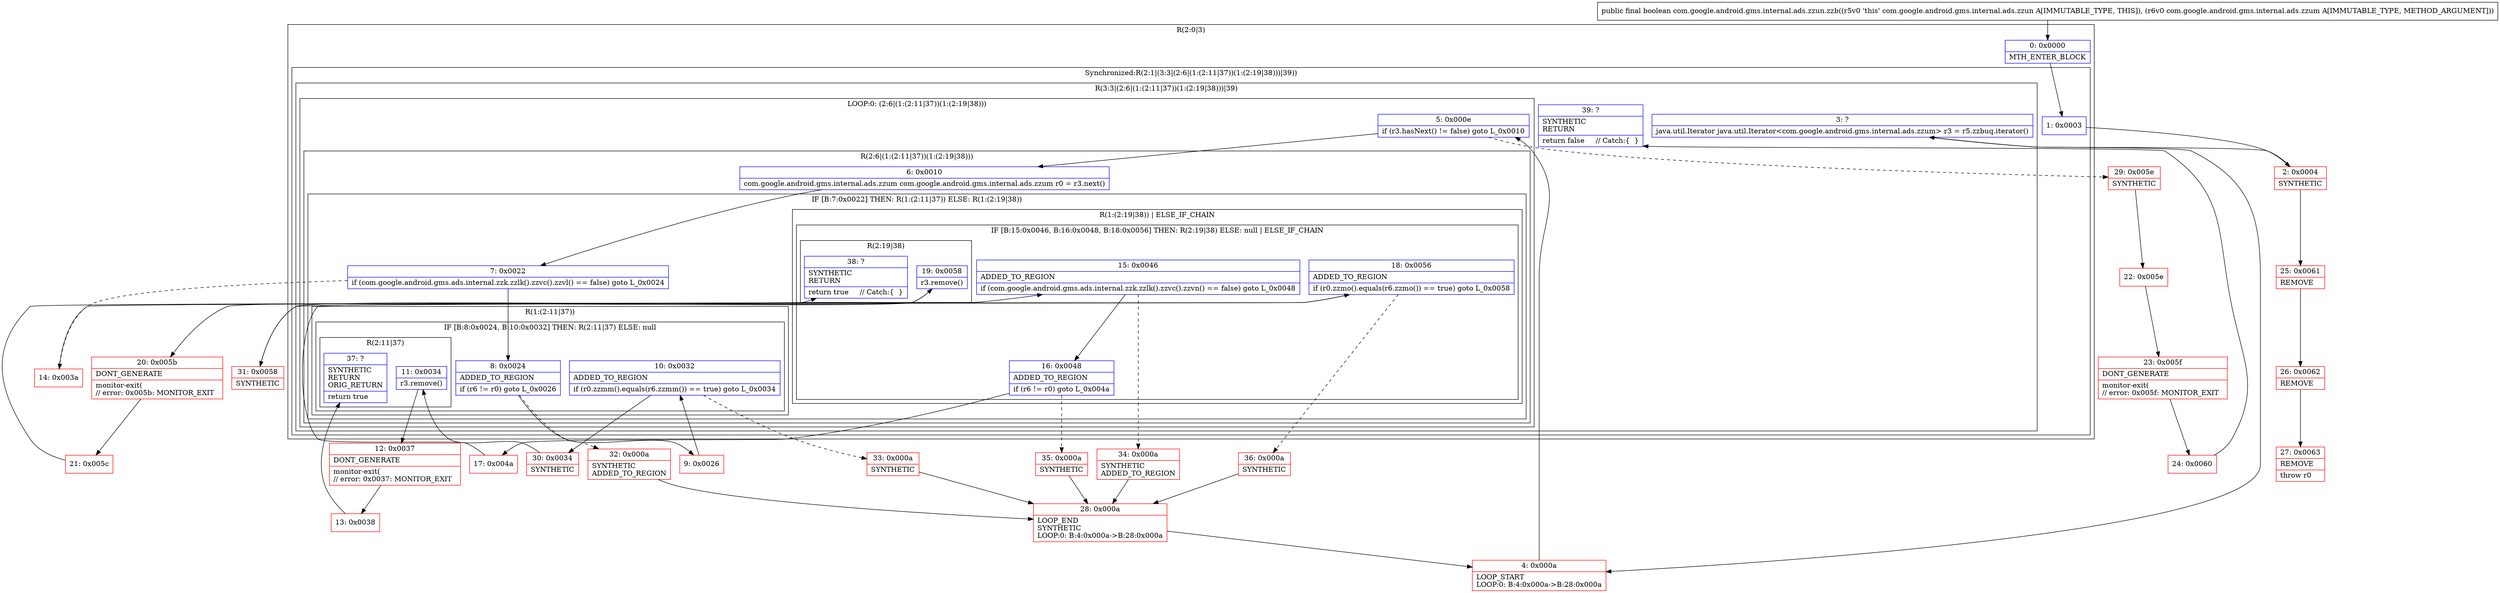 digraph "CFG forcom.google.android.gms.internal.ads.zzun.zzb(Lcom\/google\/android\/gms\/internal\/ads\/zzum;)Z" {
subgraph cluster_Region_640822386 {
label = "R(2:0|3)";
node [shape=record,color=blue];
Node_0 [shape=record,label="{0\:\ 0x0000|MTH_ENTER_BLOCK\l}"];
subgraph cluster_SynchronizedRegion_334748987 {
label = "Synchronized:R(2:1|(3:3|(2:6|(1:(2:11|37))(1:(2:19|38)))|39))";
node [shape=record,color=blue];
Node_1 [shape=record,label="{1\:\ 0x0003}"];
subgraph cluster_Region_936217365 {
label = "R(3:3|(2:6|(1:(2:11|37))(1:(2:19|38)))|39)";
node [shape=record,color=blue];
Node_3 [shape=record,label="{3\:\ ?|java.util.Iterator java.util.Iterator\<com.google.android.gms.internal.ads.zzum\> r3 = r5.zzbuq.iterator()\l}"];
subgraph cluster_LoopRegion_1807517188 {
label = "LOOP:0: (2:6|(1:(2:11|37))(1:(2:19|38)))";
node [shape=record,color=blue];
Node_5 [shape=record,label="{5\:\ 0x000e|if (r3.hasNext() != false) goto L_0x0010\l}"];
subgraph cluster_Region_741887191 {
label = "R(2:6|(1:(2:11|37))(1:(2:19|38)))";
node [shape=record,color=blue];
Node_6 [shape=record,label="{6\:\ 0x0010|com.google.android.gms.internal.ads.zzum com.google.android.gms.internal.ads.zzum r0 = r3.next()\l}"];
subgraph cluster_IfRegion_848145307 {
label = "IF [B:7:0x0022] THEN: R(1:(2:11|37)) ELSE: R(1:(2:19|38))";
node [shape=record,color=blue];
Node_7 [shape=record,label="{7\:\ 0x0022|if (com.google.android.gms.ads.internal.zzk.zzlk().zzvc().zzvl() == false) goto L_0x0024\l}"];
subgraph cluster_Region_1731397801 {
label = "R(1:(2:11|37))";
node [shape=record,color=blue];
subgraph cluster_IfRegion_369100784 {
label = "IF [B:8:0x0024, B:10:0x0032] THEN: R(2:11|37) ELSE: null";
node [shape=record,color=blue];
Node_8 [shape=record,label="{8\:\ 0x0024|ADDED_TO_REGION\l|if (r6 != r0) goto L_0x0026\l}"];
Node_10 [shape=record,label="{10\:\ 0x0032|ADDED_TO_REGION\l|if (r0.zzmm().equals(r6.zzmm()) == true) goto L_0x0034\l}"];
subgraph cluster_Region_1120763917 {
label = "R(2:11|37)";
node [shape=record,color=blue];
Node_11 [shape=record,label="{11\:\ 0x0034|r3.remove()\l}"];
Node_37 [shape=record,label="{37\:\ ?|SYNTHETIC\lRETURN\lORIG_RETURN\l|return true\l}"];
}
}
}
subgraph cluster_Region_1347807617 {
label = "R(1:(2:19|38)) | ELSE_IF_CHAIN\l";
node [shape=record,color=blue];
subgraph cluster_IfRegion_2024849171 {
label = "IF [B:15:0x0046, B:16:0x0048, B:18:0x0056] THEN: R(2:19|38) ELSE: null | ELSE_IF_CHAIN\l";
node [shape=record,color=blue];
Node_15 [shape=record,label="{15\:\ 0x0046|ADDED_TO_REGION\l|if (com.google.android.gms.ads.internal.zzk.zzlk().zzvc().zzvn() == false) goto L_0x0048\l}"];
Node_16 [shape=record,label="{16\:\ 0x0048|ADDED_TO_REGION\l|if (r6 != r0) goto L_0x004a\l}"];
Node_18 [shape=record,label="{18\:\ 0x0056|ADDED_TO_REGION\l|if (r0.zzmo().equals(r6.zzmo()) == true) goto L_0x0058\l}"];
subgraph cluster_Region_428031586 {
label = "R(2:19|38)";
node [shape=record,color=blue];
Node_19 [shape=record,label="{19\:\ 0x0058|r3.remove()\l}"];
Node_38 [shape=record,label="{38\:\ ?|SYNTHETIC\lRETURN\l|return true     \/\/ Catch:\{  \}\l}"];
}
}
}
}
}
}
Node_39 [shape=record,label="{39\:\ ?|SYNTHETIC\lRETURN\l|return false     \/\/ Catch:\{  \}\l}"];
}
}
}
Node_2 [shape=record,color=red,label="{2\:\ 0x0004|SYNTHETIC\l}"];
Node_4 [shape=record,color=red,label="{4\:\ 0x000a|LOOP_START\lLOOP:0: B:4:0x000a\-\>B:28:0x000a\l}"];
Node_9 [shape=record,color=red,label="{9\:\ 0x0026}"];
Node_12 [shape=record,color=red,label="{12\:\ 0x0037|DONT_GENERATE\l|monitor\-exit(\l\/\/ error: 0x0037: MONITOR_EXIT  \l}"];
Node_13 [shape=record,color=red,label="{13\:\ 0x0038}"];
Node_14 [shape=record,color=red,label="{14\:\ 0x003a}"];
Node_17 [shape=record,color=red,label="{17\:\ 0x004a}"];
Node_20 [shape=record,color=red,label="{20\:\ 0x005b|DONT_GENERATE\l|monitor\-exit(\l\/\/ error: 0x005b: MONITOR_EXIT  \l}"];
Node_21 [shape=record,color=red,label="{21\:\ 0x005c}"];
Node_22 [shape=record,color=red,label="{22\:\ 0x005e}"];
Node_23 [shape=record,color=red,label="{23\:\ 0x005f|DONT_GENERATE\l|monitor\-exit(\l\/\/ error: 0x005f: MONITOR_EXIT  \l}"];
Node_24 [shape=record,color=red,label="{24\:\ 0x0060}"];
Node_25 [shape=record,color=red,label="{25\:\ 0x0061|REMOVE\l}"];
Node_26 [shape=record,color=red,label="{26\:\ 0x0062|REMOVE\l}"];
Node_27 [shape=record,color=red,label="{27\:\ 0x0063|REMOVE\l|throw r0\l}"];
Node_28 [shape=record,color=red,label="{28\:\ 0x000a|LOOP_END\lSYNTHETIC\lLOOP:0: B:4:0x000a\-\>B:28:0x000a\l}"];
Node_29 [shape=record,color=red,label="{29\:\ 0x005e|SYNTHETIC\l}"];
Node_30 [shape=record,color=red,label="{30\:\ 0x0034|SYNTHETIC\l}"];
Node_31 [shape=record,color=red,label="{31\:\ 0x0058|SYNTHETIC\l}"];
Node_32 [shape=record,color=red,label="{32\:\ 0x000a|SYNTHETIC\lADDED_TO_REGION\l}"];
Node_33 [shape=record,color=red,label="{33\:\ 0x000a|SYNTHETIC\l}"];
Node_34 [shape=record,color=red,label="{34\:\ 0x000a|SYNTHETIC\lADDED_TO_REGION\l}"];
Node_35 [shape=record,color=red,label="{35\:\ 0x000a|SYNTHETIC\l}"];
Node_36 [shape=record,color=red,label="{36\:\ 0x000a|SYNTHETIC\l}"];
MethodNode[shape=record,label="{public final boolean com.google.android.gms.internal.ads.zzun.zzb((r5v0 'this' com.google.android.gms.internal.ads.zzun A[IMMUTABLE_TYPE, THIS]), (r6v0 com.google.android.gms.internal.ads.zzum A[IMMUTABLE_TYPE, METHOD_ARGUMENT])) }"];
MethodNode -> Node_0;
Node_0 -> Node_1;
Node_1 -> Node_2;
Node_3 -> Node_4;
Node_5 -> Node_6;
Node_5 -> Node_29[style=dashed];
Node_6 -> Node_7;
Node_7 -> Node_8;
Node_7 -> Node_14[style=dashed];
Node_8 -> Node_9;
Node_8 -> Node_32[style=dashed];
Node_10 -> Node_30;
Node_10 -> Node_33[style=dashed];
Node_11 -> Node_12;
Node_15 -> Node_16;
Node_15 -> Node_34[style=dashed];
Node_16 -> Node_17;
Node_16 -> Node_35[style=dashed];
Node_18 -> Node_31;
Node_18 -> Node_36[style=dashed];
Node_19 -> Node_20;
Node_2 -> Node_3;
Node_2 -> Node_25;
Node_4 -> Node_5;
Node_9 -> Node_10;
Node_12 -> Node_13;
Node_13 -> Node_37;
Node_14 -> Node_15;
Node_17 -> Node_18;
Node_20 -> Node_21;
Node_21 -> Node_38;
Node_22 -> Node_23;
Node_23 -> Node_24;
Node_24 -> Node_39;
Node_25 -> Node_26;
Node_26 -> Node_27;
Node_28 -> Node_4;
Node_29 -> Node_22;
Node_30 -> Node_11;
Node_31 -> Node_19;
Node_32 -> Node_28;
Node_33 -> Node_28;
Node_34 -> Node_28;
Node_35 -> Node_28;
Node_36 -> Node_28;
}

